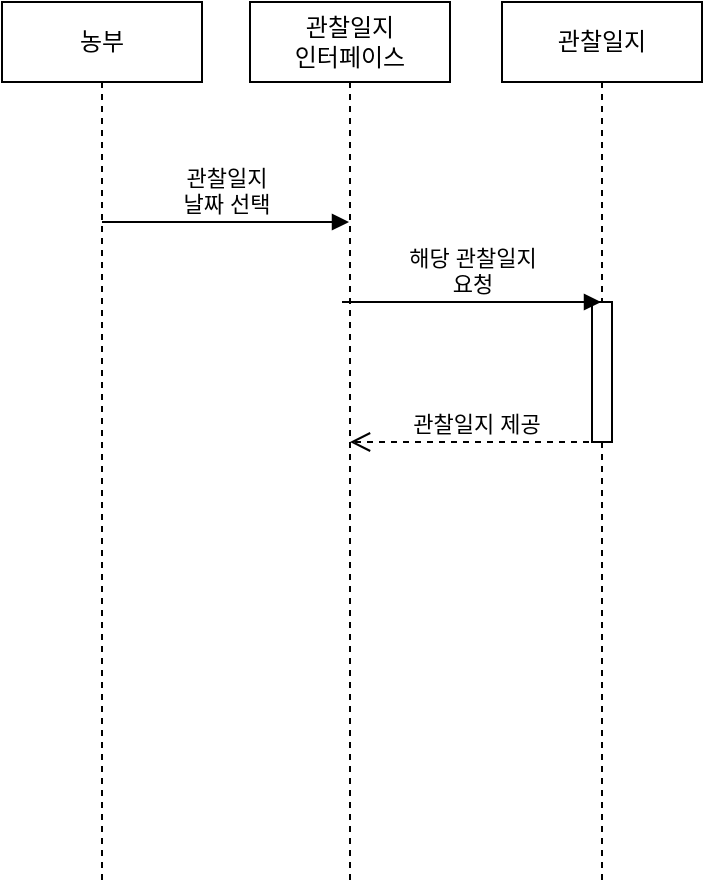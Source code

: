 <mxfile version="20.4.0" type="github">
  <diagram id="ibOZRkEERhT8VrmGGIWO" name="페이지-1">
    <mxGraphModel dx="1038" dy="579" grid="1" gridSize="10" guides="1" tooltips="1" connect="1" arrows="1" fold="1" page="1" pageScale="1" pageWidth="827" pageHeight="1169" math="0" shadow="0">
      <root>
        <mxCell id="0" />
        <mxCell id="1" parent="0" />
        <mxCell id="LfJQejW4wEZQG6NsD9H3-1" value="농부" style="shape=umlLifeline;perimeter=lifelinePerimeter;whiteSpace=wrap;html=1;container=1;collapsible=0;recursiveResize=0;outlineConnect=0;" vertex="1" parent="1">
          <mxGeometry x="190" y="90" width="100" height="440" as="geometry" />
        </mxCell>
        <mxCell id="LfJQejW4wEZQG6NsD9H3-2" value="관찰일지" style="shape=umlLifeline;perimeter=lifelinePerimeter;whiteSpace=wrap;html=1;container=1;collapsible=0;recursiveResize=0;outlineConnect=0;" vertex="1" parent="1">
          <mxGeometry x="440" y="90" width="100" height="440" as="geometry" />
        </mxCell>
        <mxCell id="LfJQejW4wEZQG6NsD9H3-10" value="" style="html=1;points=[];perimeter=orthogonalPerimeter;" vertex="1" parent="LfJQejW4wEZQG6NsD9H3-2">
          <mxGeometry x="45" y="150" width="10" height="70" as="geometry" />
        </mxCell>
        <mxCell id="LfJQejW4wEZQG6NsD9H3-4" value="관찰일지&lt;br&gt;인터페이스" style="shape=umlLifeline;perimeter=lifelinePerimeter;whiteSpace=wrap;html=1;container=1;collapsible=0;recursiveResize=0;outlineConnect=0;" vertex="1" parent="1">
          <mxGeometry x="314" y="90" width="100" height="440" as="geometry" />
        </mxCell>
        <mxCell id="LfJQejW4wEZQG6NsD9H3-6" value="해당 관찰일지&lt;br&gt;요청" style="html=1;verticalAlign=bottom;endArrow=block;rounded=0;" edge="1" parent="LfJQejW4wEZQG6NsD9H3-4" target="LfJQejW4wEZQG6NsD9H3-2">
          <mxGeometry width="80" relative="1" as="geometry">
            <mxPoint x="46" y="150" as="sourcePoint" />
            <mxPoint x="170" y="150" as="targetPoint" />
            <Array as="points">
              <mxPoint x="126.5" y="150" />
            </Array>
          </mxGeometry>
        </mxCell>
        <mxCell id="LfJQejW4wEZQG6NsD9H3-5" value="관찰일지&lt;br&gt;날짜 선택" style="html=1;verticalAlign=bottom;endArrow=block;rounded=0;" edge="1" parent="1" source="LfJQejW4wEZQG6NsD9H3-1" target="LfJQejW4wEZQG6NsD9H3-4">
          <mxGeometry width="80" relative="1" as="geometry">
            <mxPoint x="280" y="200" as="sourcePoint" />
            <mxPoint x="360" y="200" as="targetPoint" />
            <Array as="points">
              <mxPoint x="320" y="200" />
            </Array>
          </mxGeometry>
        </mxCell>
        <mxCell id="LfJQejW4wEZQG6NsD9H3-7" value="관찰일지 제공" style="html=1;verticalAlign=bottom;endArrow=open;dashed=1;endSize=8;rounded=0;" edge="1" parent="1" source="LfJQejW4wEZQG6NsD9H3-2" target="LfJQejW4wEZQG6NsD9H3-4">
          <mxGeometry relative="1" as="geometry">
            <mxPoint x="450" y="280" as="sourcePoint" />
            <mxPoint x="370" y="280" as="targetPoint" />
          </mxGeometry>
        </mxCell>
      </root>
    </mxGraphModel>
  </diagram>
</mxfile>
